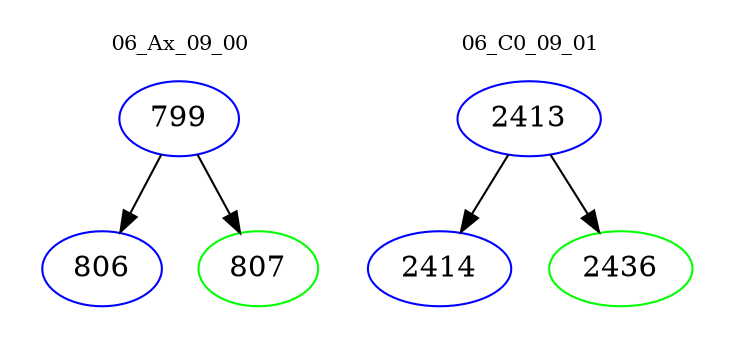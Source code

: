 digraph{
subgraph cluster_0 {
color = white
label = "06_Ax_09_00";
fontsize=10;
T0_799 [label="799", color="blue"]
T0_799 -> T0_806 [color="black"]
T0_806 [label="806", color="blue"]
T0_799 -> T0_807 [color="black"]
T0_807 [label="807", color="green"]
}
subgraph cluster_1 {
color = white
label = "06_C0_09_01";
fontsize=10;
T1_2413 [label="2413", color="blue"]
T1_2413 -> T1_2414 [color="black"]
T1_2414 [label="2414", color="blue"]
T1_2413 -> T1_2436 [color="black"]
T1_2436 [label="2436", color="green"]
}
}
